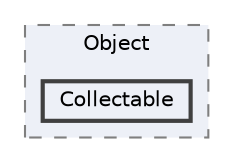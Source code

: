 digraph "src/Object/Collectable"
{
 // LATEX_PDF_SIZE
  bgcolor="transparent";
  edge [fontname=Helvetica,fontsize=10,labelfontname=Helvetica,labelfontsize=10];
  node [fontname=Helvetica,fontsize=10,shape=box,height=0.2,width=0.4];
  compound=true
  subgraph clusterdir_184e1001231436f60c388bf98ff76a10 {
    graph [ bgcolor="#edf0f7", pencolor="grey50", label="Object", fontname=Helvetica,fontsize=10 style="filled,dashed", URL="dir_184e1001231436f60c388bf98ff76a10.html",tooltip=""]
  dir_42abdf874633a9a22456ad36b64e77ce [label="Collectable", fillcolor="#edf0f7", color="grey25", style="filled,bold", URL="dir_42abdf874633a9a22456ad36b64e77ce.html",tooltip=""];
  }
}
